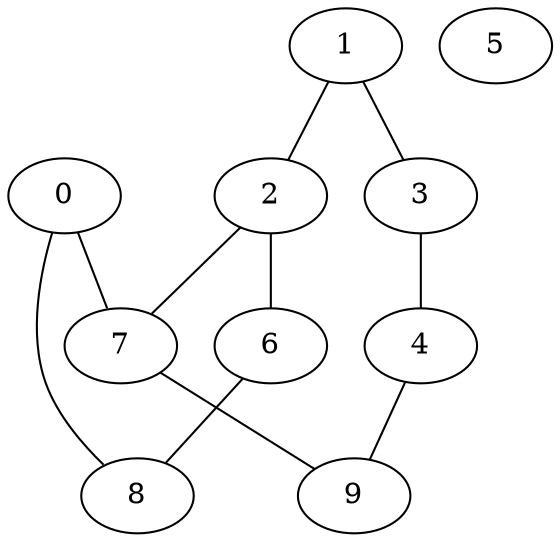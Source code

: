 graph "sampletest150-mod3_image20.bmp" {
	0	 [type=corner,
		x=134,
		y=349];
	7	 [type=intersection,
		x=143,
		y=366];
	0 -- 7	 [angle0="1.08",
		frequency=1,
		type0=line];
	8	 [type=intersection,
		x=143,
		y=307];
	0 -- 8	 [angle0="-1.36",
		frequency=1,
		type0=line];
	1	 [type=corner,
		x=488,
		y=368];
	2	 [type=intersection,
		x=388,
		y=364];
	1 -- 2	 [angle0=".04",
		frequency=1,
		type0=line];
	3	 [type=corner,
		x=490,
		y=489];
	1 -- 3	 [angle0="1.55",
		frequency=1,
		type0=line];
	6	 [type=intersection,
		x=381,
		y=303];
	2 -- 6	 [angle0="1.46",
		frequency=1,
		type0=line];
	2 -- 7	 [angle0="-.01",
		frequency=1,
		type0=line];
	4	 [type=corner,
		x=32,
		y=482];
	3 -- 4	 [angle0=".02",
		frequency=1,
		type0=line];
	9	 [type=corner,
		x=29,
		y=373];
	4 -- 9	 [angle0="1.54",
		frequency=1,
		type0=line];
	5	 [type=circle,
		x=256,
		y=182];
	6 -- 8	 [angle0="371.72",
		angle1="338.99",
		frequency=2,
		type0=arc,
		type1=arc];
	7 -- 9	 [angle0="-.06",
		frequency=1,
		type0=line];
}
